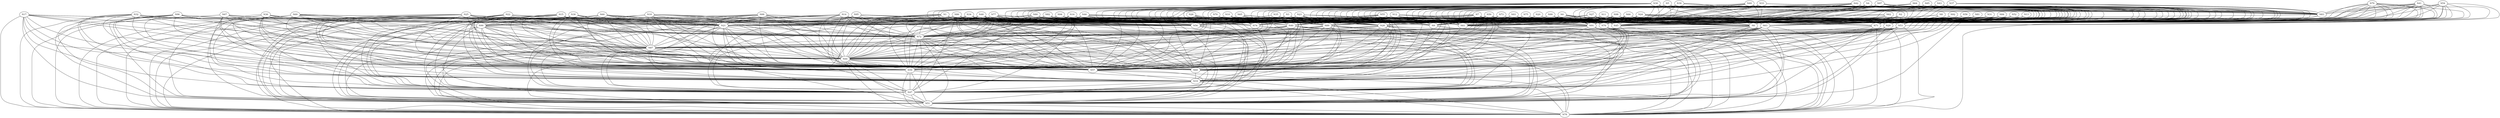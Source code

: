 Graph G {
	N60--N87[weight=29];
	N10--N68[weight=38];
	N84--N53[weight=62];
	N43--N83[weight=86];
	N67--N51[weight=30];
	N67--N47[weight=85];
	N26--N89[weight=58];
	N3--N89[weight=70];
	N43--N76[weight=51];
	N39--N6[weight=86];
	N60--N90[weight=6];
	N34--N44[weight=40];
	N39--N9[weight=86];
	N10--N74[weight=76];
	N34--N40[weight=24];
	N60--N78[weight=9];
	N34--N45[weight=88];
	N60--N72[weight=93];
	N84--N63[weight=68];
	N10--N57[weight=95];
	N10--N56[weight=66];
	N34--N47[weight=84];
	N60--N74[weight=58];
	N17--N47[weight=86];
	N93--N91[weight=20];
	N17--N44[weight=25];
	N43--N71[weight=89];
	N92--N29[weight=8];
	N55--N9[weight=16];
	N93--N89[weight=60];
	N3--N76[weight=61];
	N67--N59[weight=58];
	N67--N57[weight=4];
	N0--N6[weight=56];
	N10--N61[weight=100];
	N3--N74[weight=5];
	N84--N71[weight=2];
	N10--N63[weight=27];
	N26--N91[weight=40];
	N0--N9[weight=14];
	N34--N51[weight=84];
	N17--N51[weight=44];
	N76--N78[weight=65];
	N10--N89[weight=16];
	N26--N59[weight=81];
	N43--N63[weight=41];
	N17--N59[weight=70];
	N43--N61[weight=62];
	N17--N57[weight=31];
	N67--N72[weight=62];
	N93--N76[weight=78];
	N26--N63[weight=46];
	N93--N71[weight=49];
	N26--N68[weight=38];
	N93--N74[weight=14];
	N67--N68[weight=50];
	N2--N29[weight=64];
	N34--N21[weight=81];
	N75--N28[weight=65];
	N10--N91[weight=58];
	N26--N61[weight=17];
	N84--N45[weight=24];
	N10--N76[weight=10];
	N67--N87[weight=21];
	N43--N53[weight=62];
	N17--N68[weight=18];
	N35--N91[weight=4];
	N75--N40[weight=22];
	N25--N21[weight=79];
	N26--N74[weight=39];
	N26--N76[weight=1];
	N43--N45[weight=50];
	N93--N61[weight=95];
	N25--N19[weight=93];
	N67--N78[weight=85];
	N93--N63[weight=72];
	N3--N91[weight=12];
	N80--N9[weight=88];
	N17--N72[weight=65];
	N60--N44[weight=17];
	N2--N45[weight=43];
	N17--N78[weight=67];
	N60--N47[weight=22];
	N1--N9[weight=23];
	N75--N45[weight=37];
	N18--N87[weight=79];
	N3--N45[weight=87];
	N51--N78[weight=74];
	N3--N40[weight=77];
	N58--N53[weight=8];
	N2--N53[weight=100];
	N42--N45[weight=10];
	N85--N91[weight=73];
	N67--N21[weight=59];
	N75--N63[weight=89];
	N17--N87[weight=64];
	N75--N61[weight=70];
	N75--N56[weight=68];
	N67--N19[weight=23];
	N58--N45[weight=62];
	N43--N29[weight=25];
	N58--N29[weight=16];
	N11--N91[weight=19];
	N84--N76[weight=46];
	N85--N83[weight=91];
	N60--N68[weight=85];
	N75--N74[weight=19];
	N2--N61[weight=85];
	N2--N63[weight=34];
	N75--N71[weight=99];
	N3--N68[weight=76];
	N18--N68[weight=61];
	N3--N61[weight=66];
	N3--N63[weight=95];
	N11--N89[weight=57];
	N85--N76[weight=62];
	N2--N76[weight=12];
	N60--N56[weight=23];
	N85--N71[weight=18];
	N60--N51[weight=43];
	N42--N29[weight=34];
	N42--N28[weight=5];
	N67--N44[weight=87];
	N2--N71[weight=87];
	N60--N57[weight=42];
	N27--N91[weight=39];
	N60--N59[weight=85];
	N75--N76[weight=95];
	N62--N6[weight=38];
	N62--N9[weight=8];
	N3--N56[weight=97];
	N18--N78[weight=57];
	N3--N57[weight=6];
	N18--N72[weight=9];
	N85--N63[weight=63];
	N76--N51[weight=87];
	N2--N9[weight=72];
	N35--N40[weight=5];
	N27--N89[weight=81];
	N2--N6[weight=5];
	N35--N45[weight=81];
	N83--N47[weight=41];
	N85--N61[weight=96];
	N25--N74[weight=74];
	N83--N44[weight=95];
	N25--N72[weight=22];
	N25--N78[weight=81];
	N4--N91[weight=86];
	N65--N9[weight=34];
	N50--N28[weight=62];
	N33--N28[weight=33];
	N33--N29[weight=15];
	N85--N53[weight=22];
	N27--N74[weight=24];
	N83--N59[weight=70];
	N27--N76[weight=21];
	N27--N71[weight=40];
	N83--N57[weight=19];
	N33--N40[weight=36];
	N83--N51[weight=33];
	N25--N87[weight=79];
	N4--N83[weight=64];
	N37--N6[weight=16];
	N37--N9[weight=45];
	N68--N78[weight=58];
	N91--N19[weight=55];
	N85--N45[weight=96];
	N35--N28[weight=39];
	N60--N21[weight=54];
	N27--N63[weight=100];
	N25--N90[weight=55];
	N83--N68[weight=93];
	N27--N61[weight=94];
	N33--N53[weight=68];
	N33--N45[weight=61];
	N58--N71[weight=63];
	N3--N28[weight=35];
	N4--N71[weight=53];
	N4--N74[weight=52];
	N4--N76[weight=12];
	N50--N47[weight=53];
	N57--N19[weight=59];
	N50--N45[weight=18];
	N58--N76[weight=78];
	N50--N40[weight=44];
	N27--N56[weight=23];
	N27--N53[weight=4];
	N83--N78[weight=54];
	N33--N61[weight=30];
	N33--N63[weight=40];
	N83--N72[weight=27];
	N33--N56[weight=4];
	N4--N61[weight=45];
	N85--N29[weight=88];
	N4--N63[weight=94];
	N58--N61[weight=83];
	N58--N63[weight=70];
	N61--N78[weight=9];
	N27--N45[weight=50];
	N10--N28[weight=32];
	N91--N44[weight=10];
	N35--N89[weight=41];
	N91--N47[weight=25];
	N27--N40[weight=87];
	N33--N71[weight=51];
	N3--N9[weight=40];
	N33--N74[weight=54];
	N33--N76[weight=21];
	N93--N56[weight=87];
	N53--N87[weight=98];
	N91--N59[weight=3];
	N35--N74[weight=16];
	N83--N19[weight=82];
	N91--N57[weight=95];
	N35--N76[weight=46];
	N91--N51[weight=88];
	N33--N83[weight=19];
	N25--N44[weight=20];
	N93--N45[weight=22];
	N1--N40[weight=79];
	N93--N40[weight=11];
	N1--N44[weight=96];
	N35--N68[weight=41];
	N27--N28[weight=64];
	N1--N47[weight=98];
	N1--N45[weight=30];
	N27--N29[weight=81];
	N35--N63[weight=82];
	N53--N72[weight=94];
	N35--N61[weight=83];
	N91--N68[weight=69];
	N10--N45[weight=46];
	N33--N91[weight=94];
	N70--N9[weight=67];
	N25--N51[weight=70];
	N83--N21[weight=73];
	N25--N57[weight=62];
	N25--N56[weight=26];
	N25--N47[weight=18];
	N53--N68[weight=22];
	N35--N57[weight=55];
	N1--N28[weight=7];
	N35--N56[weight=66];
	N91--N78[weight=64];
	N64--N6[weight=76];
	N64--N9[weight=15];
	N25--N68[weight=81];
	N17--N21[weight=31];
	N43--N91[weight=11];
	N91--N72[weight=4];
	N25--N59[weight=50];
	N17--N19[weight=64];
	N10--N40[weight=45];
	N58--N6[weight=58];
	N1--N21[weight=7];
	N93--N28[weight=85];
	N53--N78[weight=64];
	N8--N45[weight=65];
	N53--N51[weight=56];
	N86--N68[weight=44];
	N91--N87[weight=63];
	N36--N47[weight=85];
	N36--N57[weight=83];
	N65--N40[weight=27];
	N86--N74[weight=18];
	N32--N19[weight=15];
	N86--N72[weight=92];
	N1--N72[weight=41];
	N19--N51[weight=64];
	N36--N51[weight=26];
	N69--N72[weight=52];
	N1--N76[weight=98];
	N53--N47[weight=13];
	N69--N74[weight=30];
	N1--N74[weight=43];
	N53--N44[weight=78];
	N69--N78[weight=27];
	N8--N53[weight=24];
	N86--N59[weight=96];
	N86--N57[weight=74];
	N65--N28[weight=1];
	N89--N19[weight=85];
	N86--N56[weight=38];
	N12--N89[weight=13];
	N36--N44[weight=94];
	N82--N47[weight=34];
	N86--N61[weight=99];
	N12--N91[weight=88];
	N53--N57[weight=38];
	N82--N40[weight=4];
	N8--N61[weight=78];
	N53--N59[weight=37];
	N32--N21[weight=7];
	N69--N87[weight=4];
	N82--N44[weight=42];
	N82--N45[weight=6];
	N1--N89[weight=75];
	N45--N78[weight=73];
	N95--N90[weight=8];
	N86--N89[weight=55];
	N8--N29[weight=77];
	N65--N56[weight=86];
	N65--N57[weight=54];
	N36--N78[weight=16];
	N65--N61[weight=24];
	N16--N91[weight=39];
	N65--N63[weight=60];
	N1--N51[weight=57];
	N69--N90[weight=49];
	N35--N9[weight=91];
	N36--N72[weight=36];
	N19--N78[weight=5];
	N95--N89[weight=99];
	N1--N59[weight=20];
	N1--N57[weight=32];
	N1--N56[weight=41];
	N20--N6[weight=53];
	N20--N9[weight=86];
	N65--N45[weight=30];
	N36--N59[weight=61];
	N86--N76[weight=23];
	N36--N68[weight=61];
	N1--N61[weight=10];
	N82--N28[weight=3];
	N1--N68[weight=44];
	N16--N89[weight=94];
	N82--N21[weight=64];
	N66--N89[weight=75];
	N95--N72[weight=75];
	N39--N29[weight=67];
	N65--N76[weight=34];
	N39--N28[weight=32];
	N86--N21[weight=75];
	N12--N40[weight=44];
	N32--N57[weight=80];
	N66--N91[weight=86];
	N95--N68[weight=95];
	N32--N59[weight=12];
	N32--N72[weight=73];
	N99--N91[weight=7];
	N12--N45[weight=84];
	N65--N68[weight=88];
	N36--N87[weight=33];
	N65--N74[weight=90];
	N99--N89[weight=27];
	N39--N45[weight=18];
	N53--N19[weight=99];
	N32--N68[weight=34];
	N39--N40[weight=13];
	N9--N78[weight=57];
	N95--N74[weight=95];
	N52--N29[weight=11];
	N8--N63[weight=43];
	N86--N47[weight=50];
	N86--N44[weight=49];
	N86--N45[weight=96];
	N12--N56[weight=58];
	N1--N91[weight=100];
	N86--N51[weight=29];
	N23--N40[weight=46];
	N12--N63[weight=73];
	N12--N61[weight=7];
	N95--N47[weight=57];
	N8--N71[weight=64];
	N66--N71[weight=65];
	N95--N44[weight=68];
	N66--N74[weight=56];
	N66--N76[weight=60];
	N95--N40[weight=83];
	N66--N56[weight=16];
	N95--N61[weight=27];
	N34--N9[weight=85];
	N8--N76[weight=12];
	N32--N51[weight=71];
	N12--N68[weight=59];
	N65--N89[weight=48];
	N23--N28[weight=95];
	N86--N40[weight=57];
	N12--N76[weight=29];
	N12--N74[weight=81];
	N65--N91[weight=9];
	N95--N59[weight=46];
	N95--N57[weight=97];
	N19--N47[weight=33];
	N32--N44[weight=79];
	N66--N61[weight=41];
	N95--N56[weight=19];
	N66--N63[weight=100];
	N32--N47[weight=7];
	N95--N51[weight=99];
	N42--N76[weight=7];
	N66--N45[weight=15];
	N49--N6[weight=67];
	N16--N28[weight=71];
	N49--N9[weight=1];
	N49--N40[weight=93];
	N9--N51[weight=1];
	N5--N29[weight=87];
	N75--N91[weight=39];
	N99--N61[weight=100];
	N5--N28[weight=87];
	N52--N45[weight=31];
	N76--N19[weight=24];
	N49--N45[weight=12];
	N99--N63[weight=24];
	N30--N9[weight=66];
	N75--N89[weight=27];
	N73--N9[weight=27];
	N99--N56[weight=84];
	N39--N76[weight=51];
	N30--N6[weight=11];
	N73--N6[weight=45];
	N39--N71[weight=93];
	N39--N74[weight=65];
	N42--N83[weight=62];
	N66--N53[weight=1];
	N62--N29[weight=8];
	N49--N29[weight=73];
	N49--N28[weight=28];
	N99--N45[weight=22];
	N16--N21[weight=97];
	N39--N83[weight=96];
	N42--N91[weight=23];
	N59--N19[weight=63];
	N66--N40[weight=12];
	N42--N53[weight=98];
	N92--N71[weight=48];
	N42--N56[weight=94];
	N5--N40[weight=51];
	N49--N61[weight=44];
	N66--N29[weight=93];
	N92--N76[weight=49];
	N66--N28[weight=67];
	N52--N63[weight=91];
	N49--N63[weight=72];
	N89--N68[weight=18];
	N5--N45[weight=84];
	N39--N53[weight=6];
	N52--N71[weight=41];
	N39--N56[weight=57];
	N89--N72[weight=66];
	N32--N78[weight=41];
	N42--N61[weight=61];
	N42--N63[weight=72];
	N29--N87[weight=69];
	N69--N19[weight=16];
	N59--N47[weight=23];
	N33--N6[weight=16];
	N33--N9[weight=8];
	N99--N71[weight=50];
	N52--N53[weight=89];
	N49--N53[weight=1];
	N46--N9[weight=73];
	N62--N45[weight=55];
	N89--N78[weight=100];
	N99--N76[weight=92];
	N49--N56[weight=5];
	N99--N74[weight=28];
	N79--N91[weight=66];
	N9--N19[weight=67];
	N89--N87[weight=11];
	N29--N72[weight=3];
	N39--N61[weight=60];
	N39--N63[weight=39];
	N32--N87[weight=62];
	N69--N21[weight=5];
	N29--N78[weight=62];
	N42--N71[weight=64];
	N42--N74[weight=82];
	N31--N6[weight=92];
	N59--N51[weight=93];
	N5--N63[weight=57];
	N5--N61[weight=14];
	N49--N83[weight=56];
	N92--N53[weight=95];
	N62--N53[weight=25];
	N89--N47[weight=25];
	N26--N40[weight=1];
	N48--N9[weight=54];
	N62--N61[weight=86];
	N16--N72[weight=39];
	N26--N45[weight=100];
	N89--N51[weight=49];
	N16--N76[weight=71];
	N82--N74[weight=100];
	N16--N74[weight=4];
	N82--N72[weight=78];
	N79--N83[weight=93];
	N82--N76[weight=23];
	N92--N61[weight=85];
	N5--N53[weight=76];
	N82--N91[weight=95];
	N92--N63[weight=100];
	N49--N71[weight=94];
	N49--N76[weight=72];
	N52--N76[weight=41];
	N49--N74[weight=74];
	N89--N57[weight=81];
	N5--N56[weight=95];
	N62--N63[weight=7];
	N89--N59[weight=1];
	N62--N71[weight=95];
	N8--N9[weight=44];
	N16--N61[weight=99];
	N26--N56[weight=57];
	N8--N6[weight=68];
	N26--N57[weight=23];
	N79--N76[weight=74];
	N56--N19[weight=69];
	N69--N44[weight=89];
	N82--N89[weight=5];
	N79--N71[weight=67];
	N16--N68[weight=4];
	N69--N47[weight=75];
	N5--N83[weight=74];
	N59--N78[weight=29];
	N62--N76[weight=1];
	N5--N89[weight=63];
	N99--N40[weight=19];
	N72--N87[weight=18];
	N82--N59[weight=95];
	N82--N57[weight=63];
	N60--N9[weight=75];
	N5--N91[weight=52];
	N69--N51[weight=73];
	N16--N59[weight=80];
	N79--N63[weight=7];
	N82--N56[weight=96];
	N16--N56[weight=8];
	N69--N56[weight=61];
	N16--N57[weight=74];
	N39--N91[weight=95];
	N69--N57[weight=64];
	N79--N61[weight=75];
	N5--N76[weight=90];
	N49--N91[weight=45];
	N69--N59[weight=70];
	N5--N74[weight=42];
	N5--N71[weight=64];
	N92--N45[weight=30];
	N26--N28[weight=48];
	N36--N19[weight=79];
	N36--N21[weight=95];
	N72--N78[weight=14];
	N82--N68[weight=51];
	N89--N44[weight=73];
	N75--N6[weight=78];
	N99--N28[weight=80];
	N16--N40[weight=39];
	N99--N29[weight=41];
	N75--N9[weight=66];
	N16--N44[weight=52];
	N79--N53[weight=84];
	N82--N61[weight=12];
	N16--N47[weight=100];
	N16--N45[weight=49];
	N69--N68[weight=7];
	N55--N68[weight=44];
	N38--N68[weight=37];
	N29--N19[weight=54];
	N46--N21[weight=86];
	N88--N87[weight=44];
	N22--N51[weight=78];
	N14--N90[weight=4];
	N72--N68[weight=18];
	N22--N44[weight=55];
	N22--N47[weight=68];
	N80--N21[weight=81];
	N55--N76[weight=1];
	N79--N45[weight=61];
	N55--N74[weight=35];
	N80--N28[weight=73];
	N88--N90[weight=94];
	N79--N29[weight=32];
	N38--N78[weight=47];
	N14--N89[weight=46];
	N96--N51[weight=9];
	N38--N72[weight=21];
	N24--N9[weight=79];
	N46--N28[weight=78];
	N24--N6[weight=7];
	N96--N47[weight=74];
	N72--N57[weight=82];
	N72--N51[weight=2];
	N96--N44[weight=26];
	N72--N59[weight=64];
	N14--N72[weight=8];
	N7--N9[weight=48];
	N14--N74[weight=53];
	N38--N87[weight=39];
	N55--N45[weight=30];
	N46--N45[weight=14];
	N46--N44[weight=22];
	N64--N91[weight=17];
	N46--N40[weight=93];
	N72--N44[weight=60];
	N96--N57[weight=70];
	N96--N59[weight=74];
	N72--N47[weight=72];
	N95--N9[weight=10];
	N14--N61[weight=77];
	N55--N57[weight=57];
	N14--N68[weight=17];
	N55--N56[weight=63];
	N63--N19[weight=71];
	N22--N21[weight=83];
	N46--N56[weight=92];
	N64--N83[weight=41];
	N96--N72[weight=82];
	N16--N9[weight=20];
	N46--N51[weight=19];
	N96--N68[weight=79];
	N46--N47[weight=27];
	N6--N19[weight=36];
	N64--N76[weight=28];
	N14--N59[weight=69];
	N55--N63[weight=14];
	N22--N19[weight=24];
	N55--N61[weight=39];
	N14--N51[weight=49];
	N22--N90[weight=57];
	N38--N21[weight=56];
	N14--N56[weight=89];
	N23--N9[weight=77];
	N31--N53[weight=45];
	N14--N57[weight=6];
	N23--N6[weight=39];
	N46--N61[weight=82];
	N7--N72[weight=69];
	N71--N19[weight=36];
	N7--N74[weight=23];
	N80--N61[weight=23];
	N7--N76[weight=39];
	N47--N78[weight=49];
	N46--N57[weight=34];
	N46--N59[weight=64];
	N14--N47[weight=52];
	N31--N63[weight=5];
	N31--N61[weight=72];
	N38--N19[weight=50];
	N80--N68[weight=66];
	N29--N68[weight=68];
	N13--N53[weight=79];
	N14--N40[weight=41];
	N14--N44[weight=96];
	N31--N45[weight=16];
	N46--N76[weight=44];
	N22--N87[weight=59];
	N46--N72[weight=42];
	N7--N91[weight=2];
	N46--N74[weight=52];
	N29--N51[weight=33];
	N22--N78[weight=20];
	N46--N68[weight=53];
	N7--N89[weight=87];
	N13--N63[weight=7];
	N80--N56[weight=33];
	N72--N19[weight=97];
	N29--N59[weight=57];
	N41--N6[weight=62];
	N80--N57[weight=96];
	N29--N57[weight=37];
	N80--N59[weight=13];
	N41--N9[weight=9];
	N38--N44[weight=72];
	N13--N29[weight=33];
	N38--N47[weight=56];
	N88--N9[weight=97];
	N31--N76[weight=35];
	N55--N89[weight=3];
	N22--N74[weight=77];
	N46--N89[weight=99];
	N87--N19[weight=53];
	N22--N72[weight=67];
	N47--N51[weight=92];
	N80--N40[weight=88];
	N22--N68[weight=66];
	N80--N45[weight=37];
	N80--N44[weight=8];
	N80--N47[weight=64];
	N29--N47[weight=60];
	N40--N78[weight=30];
	N29--N44[weight=85];
	N55--N91[weight=37];
	N96--N19[weight=61];
	N46--N91[weight=17];
	N14--N21[weight=27];
	N38--N57[weight=85];
	N77--N9[weight=99];
	N38--N59[weight=44];
	N94--N9[weight=49];
	N38--N51[weight=49];
	N22--N59[weight=41];
	N22--N56[weight=90];
	N96--N21[weight=86];
	N22--N57[weight=14];
	N31--N71[weight=27];
	N40--N87[weight=18];
	N56--N78[weight=98];
	N13--N45[weight=10];
	N45--N19[weight=97];
	N73--N74[weight=85];
	N14--N9[weight=23];
	N23--N56[weight=95];
	N30--N91[weight=74];
	N73--N76[weight=21];
	N23--N57[weight=39];
	N23--N61[weight=48];
	N40--N59[weight=21];
	N37--N61[weight=99];
	N30--N89[weight=76];
	N23--N63[weight=87];
	N40--N51[weight=81];
	N37--N63[weight=87];
	N95--N21[weight=59];
	N71--N51[weight=43];
	N40--N57[weight=57];
	N42--N9[weight=36];
	N42--N6[weight=11];
	N85--N9[weight=13];
	N85--N6[weight=86];
	N40--N72[weight=93];
	N73--N63[weight=11];
	N23--N45[weight=7];
	N81--N29[weight=78];
	N30--N83[weight=46];
	N30--N74[weight=38];
	N30--N76[weight=69];
	N71--N47[weight=22];
	N73--N71[weight=97];
	N37--N53[weight=47];
	N15--N90[weight=30];
	N40--N68[weight=93];
	N81--N53[weight=74];
	N63--N87[weight=48];
	N88--N21[weight=58];
	N48--N91[weight=36];
	N30--N71[weight=10];
	N30--N63[weight=88];
	N71--N78[weight=44];
	N13--N71[weight=52];
	N6--N87[weight=4];
	N13--N76[weight=10];
	N37--N45[weight=45];
	N37--N29[weight=7];
	N48--N89[weight=30];
	N50--N9[weight=13];
	N5--N9[weight=47];
	N12--N28[weight=48];
	N23--N68[weight=92];
	N73--N89[weight=75];
	N81--N45[weight=31];
	N30--N61[weight=21];
	N30--N53[weight=70];
	N23--N76[weight=68];
	N5--N6[weight=88];
	N30--N56[weight=86];
	N73--N91[weight=18];
	N23--N74[weight=33];
	N40--N44[weight=51];
	N93--N9[weight=100];
	N93--N6[weight=66];
	N40--N47[weight=39];
	N55--N28[weight=44];
	N81--N76[weight=62];
	N81--N71[weight=62];
	N63--N68[weight=66];
	N98--N91[weight=22];
	N88--N40[weight=92];
	N15--N59[weight=14];
	N96--N78[weight=8];
	N6--N68[weight=25];
	N15--N68[weight=20];
	N40--N19[weight=57];
	N30--N45[weight=65];
	N98--N89[weight=67];
	N63--N72[weight=24];
	N81--N63[weight=47];
	N73--N28[weight=68];
	N63--N78[weight=74];
	N81--N61[weight=82];
	N23--N89[weight=78];
	N88--N51[weight=42];
	N30--N40[weight=10];
	N15--N56[weight=75];
	N15--N57[weight=43];
	N88--N47[weight=50];
	N15--N51[weight=36];
	N96--N87[weight=66];
	N88--N44[weight=3];
	N6--N72[weight=84];
	N55--N40[weight=100];
	N6--N78[weight=13];
	N23--N91[weight=33];
	N98--N76[weight=9];
	N63--N44[weight=32];
	N79--N6[weight=20];
	N98--N74[weight=10];
	N79--N9[weight=49];
	N63--N47[weight=6];
	N98--N71[weight=21];
	N73--N56[weight=91];
	N88--N61[weight=72];
	N43--N6[weight=32];
	N6--N47[weight=98];
	N88--N59[weight=44];
	N86--N9[weight=19];
	N88--N57[weight=82];
	N15--N87[weight=86];
	N73--N61[weight=17];
	N88--N56[weight=29];
	N30--N28[weight=35];
	N30--N29[weight=66];
	N63--N51[weight=52];
	N6--N44[weight=3];
	N43--N9[weight=78];
	N98--N63[weight=83];
	N98--N61[weight=15];
	N20--N28[weight=7];
	N63--N59[weight=26];
	N4--N6[weight=83];
	N63--N57[weight=75];
	N73--N40[weight=93];
	N88--N74[weight=68];
	N73--N45[weight=18];
	N88--N72[weight=97];
	N92--N6[weight=20];
	N15--N78[weight=32];
	N6--N59[weight=53];
	N6--N57[weight=4];
	N15--N74[weight=49];
	N88--N68[weight=54];
	N6--N51[weight=57];
	N4--N9[weight=38];
	N15--N72[weight=51];
	N98--N56[weight=47];
	N94--N28[weight=33];
	N98--N53[weight=22];
	N70--N56[weight=55];
	N70--N57[weight=94];
	N77--N21[weight=35];
	N24--N63[weight=77];
	N24--N61[weight=97];
	N15--N19[weight=32];
	N41--N63[weight=2];
	N94--N21[weight=8];
	N41--N71[weight=23];
	N20--N40[weight=47];
	N15--N21[weight=53];
	N74--N78[weight=48];
	N48--N28[weight=12];
	N98--N45[weight=69];
	N98--N6[weight=54];
	N24--N76[weight=75];
	N12--N9[weight=24];
	N70--N68[weight=23];
	N98--N40[weight=59];
	N24--N74[weight=38];
	N48--N21[weight=85];
	N24--N71[weight=72];
	N20--N45[weight=7];
	N70--N61[weight=57];
	N28--N87[weight=11];
	N98--N9[weight=23];
	N12--N6[weight=4];
	N41--N76[weight=38];
	N70--N63[weight=43];
	N57--N78[weight=53];
	N41--N83[weight=14];
	N61--N19[weight=14];
	N24--N45[weight=36];
	N94--N47[weight=87];
	N24--N40[weight=4];
	N20--N56[weight=43];
	N27--N9[weight=62];
	N94--N40[weight=58];
	N70--N76[weight=86];
	N94--N45[weight=20];
	N70--N74[weight=70];
	N27--N6[weight=99];
	N94--N44[weight=99];
	N15--N44[weight=99];
	N15--N47[weight=42];
	N20--N63[weight=84];
	N20--N61[weight=51];
	N98--N29[weight=6];
	N41--N91[weight=18];
	N98--N28[weight=79];
	N52--N6[weight=94];
	N24--N56[weight=63];
	N70--N89[weight=90];
	N24--N53[weight=41];
	N44--N19[weight=42];
	N20--N74[weight=71];
	N70--N91[weight=53];
	N20--N71[weight=40];
	N21--N87[weight=91];
	N66--N9[weight=13];
	N28--N51[weight=52];
	N48--N76[weight=52];
	N41--N29[weight=46];
	N48--N74[weight=57];
	N77--N61[weight=40];
	N48--N72[weight=33];
	N20--N76[weight=93];
	N94--N61[weight=64];
	N83--N87[weight=36];
	N28--N59[weight=71];
	N68--N19[weight=72];
	N94--N68[weight=82];
	N28--N57[weight=79];
	N66--N6[weight=73];
	N99--N6[weight=34];
	N4--N53[weight=63];
	N4--N56[weight=35];
	N77--N59[weight=56];
	N50--N68[weight=98];
	N99--N9[weight=29];
	N77--N56[weight=42];
	N50--N61[weight=27];
	N77--N57[weight=93];
	N13--N6[weight=34];
	N48--N68[weight=12];
	N77--N51[weight=35];
	N94--N59[weight=41];
	N70--N28[weight=93];
	N20--N89[weight=94];
	N28--N44[weight=59];
	N48--N61[weight=99];
	N94--N56[weight=85];
	N94--N57[weight=17];
	N28--N47[weight=41];
	N20--N91[weight=69];
	N84--N6[weight=26];
	N37--N91[weight=56];
	N50--N59[weight=40];
	N4--N45[weight=46];
	N50--N56[weight=15];
	N61--N51[weight=4];
	N50--N57[weight=35];
	N24--N29[weight=94];
	N24--N28[weight=47];
	N90--N47[weight=43];
	N77--N44[weight=23];
	N77--N45[weight=76];
	N48--N59[weight=61];
	N90--N44[weight=46];
	N77--N47[weight=32];
	N48--N57[weight=5];
	N77--N40[weight=61];
	N21--N68[weight=12];
	N48--N56[weight=15];
	N50--N91[weight=39];
	N90--N19[weight=44];
	N28--N72[weight=64];
	N41--N45[weight=17];
	N28--N78[weight=45];
	N94--N89[weight=23];
	N37--N83[weight=49];
	N94--N91[weight=28];
	N50--N89[weight=89];
	N21--N72[weight=10];
	N48--N47[weight=70];
	N21--N78[weight=48];
	N48--N44[weight=71];
	N70--N45[weight=35];
	N48--N45[weight=93];
	N48--N40[weight=40];
	N94--N74[weight=29];
	N70--N40[weight=74];
	N57--N51[weight=1];
	N94--N72[weight=98];
	N41--N53[weight=44];
	N28--N68[weight=4];
	N94--N76[weight=79];
	N41--N61[weight=78];
	N37--N71[weight=47];
	N37--N76[weight=16];
	N50--N76[weight=45];
	N50--N74[weight=59];
	N4--N29[weight=56];
	N50--N72[weight=1];
	N11--N71[weight=67];
	N87--N78[weight=24];
	N21--N44[weight=52];
	N21--N47[weight=91];
	N11--N76[weight=95];
	N11--N74[weight=85];
	N97--N45[weight=60];
	N54--N61[weight=60];
	N54--N63[weight=19];
	N18--N47[weight=57];
	N90--N72[weight=72];
	N18--N44[weight=33];
	N0--N63[weight=91];
	N0--N61[weight=26];
	N21--N51[weight=14];
	N90--N78[weight=3];
	N64--N29[weight=47];
	N87--N68[weight=28];
	N21--N57[weight=93];
	N21--N59[weight=97];
	N97--N53[weight=13];
	N44--N78[weight=74];
	N54--N71[weight=61];
	N97--N56[weight=80];
	N7--N40[weight=23];
	N18--N59[weight=27];
	N80--N91[weight=63];
	N97--N61[weight=55];
	N0--N76[weight=66];
	N7--N45[weight=11];
	N18--N56[weight=100];
	N97--N63[weight=76];
	N0--N74[weight=18];
	N18--N57[weight=15];
	N0--N71[weight=91];
	N7--N47[weight=73];
	N18--N51[weight=61];
	N77--N89[weight=56];
	N90--N87[weight=7];
	N97--N29[weight=60];
	N87--N57[weight=96];
	N11--N53[weight=55];
	N87--N59[weight=21];
	N18--N19[weight=54];
	N54--N83[weight=93];
	N54--N76[weight=19];
	N90--N51[weight=38];
	N0--N89[weight=74];
	N18--N21[weight=12];
	N7--N56[weight=23];
	N7--N57[weight=31];
	N80--N89[weight=52];
	N7--N59[weight=86];
	N90--N59[weight=20];
	N11--N45[weight=89];
	N90--N57[weight=6];
	N11--N61[weight=59];
	N77--N74[weight=26];
	N77--N76[weight=68];
	N87--N44[weight=2];
	N87--N47[weight=62];
	N11--N63[weight=94];
	N77--N72[weight=71];
	N54--N91[weight=66];
	N31--N29[weight=60];
	N7--N61[weight=76];
	N28--N19[weight=97];
	N80--N72[weight=72];
	N80--N74[weight=64];
	N80--N76[weight=42];
	N7--N68[weight=93];
	N0--N91[weight=79];
	N11--N56[weight=13];
	N90--N68[weight=88];
	N77--N68[weight=9];
	N87--N51[weight=32];
	N44--N47[weight=17];
	N64--N74[weight=3];
	N64--N71[weight=40];
	N0--N28[weight=70];
	N0--N29[weight=9];
	N97--N91[weight=52];
	N44--N51[weight=82];
	N82--N9[weight=54];
	N11--N28[weight=42];
	N11--N29[weight=74];
	N74--N51[weight=75];
	N34--N89[weight=48];
	N11--N40[weight=54];
	N64--N63[weight=60];
	N21--N19[weight=15];
	N64--N61[weight=32];
	N84--N29[weight=47];
	N54--N9[weight=81];
	N97--N9[weight=33];
	N11--N9[weight=29];
	N97--N6[weight=82];
	N64--N53[weight=53];
	N54--N29[weight=58];
	N11--N6[weight=66];
	N54--N6[weight=88];
	N24--N89[weight=49];
	N34--N57[weight=91];
	N10--N9[weight=16];
	N34--N56[weight=74];
	N34--N59[weight=12];
	N44--N68[weight=27];
	N0--N45[weight=21];
	N64--N45[weight=40];
	N74--N19[weight=74];
	N97--N71[weight=3];
	N0--N40[weight=6];
	N97--N74[weight=52];
	N26--N9[weight=86];
	N34--N61[weight=12];
	N34--N68[weight=61];
	N97--N76[weight=70];
	N24--N91[weight=16];
	N44--N57[weight=20];
	N54--N53[weight=38];
	N44--N59[weight=48];
	N81--N6[weight=60];
	N0--N56[weight=66];
	N54--N45[weight=83];
	N0--N53[weight=77];
	N97--N83[weight=84];
	N34--N74[weight=89];
	N7--N28[weight=97];
	N34--N76[weight=37];
	N34--N72[weight=68];
}